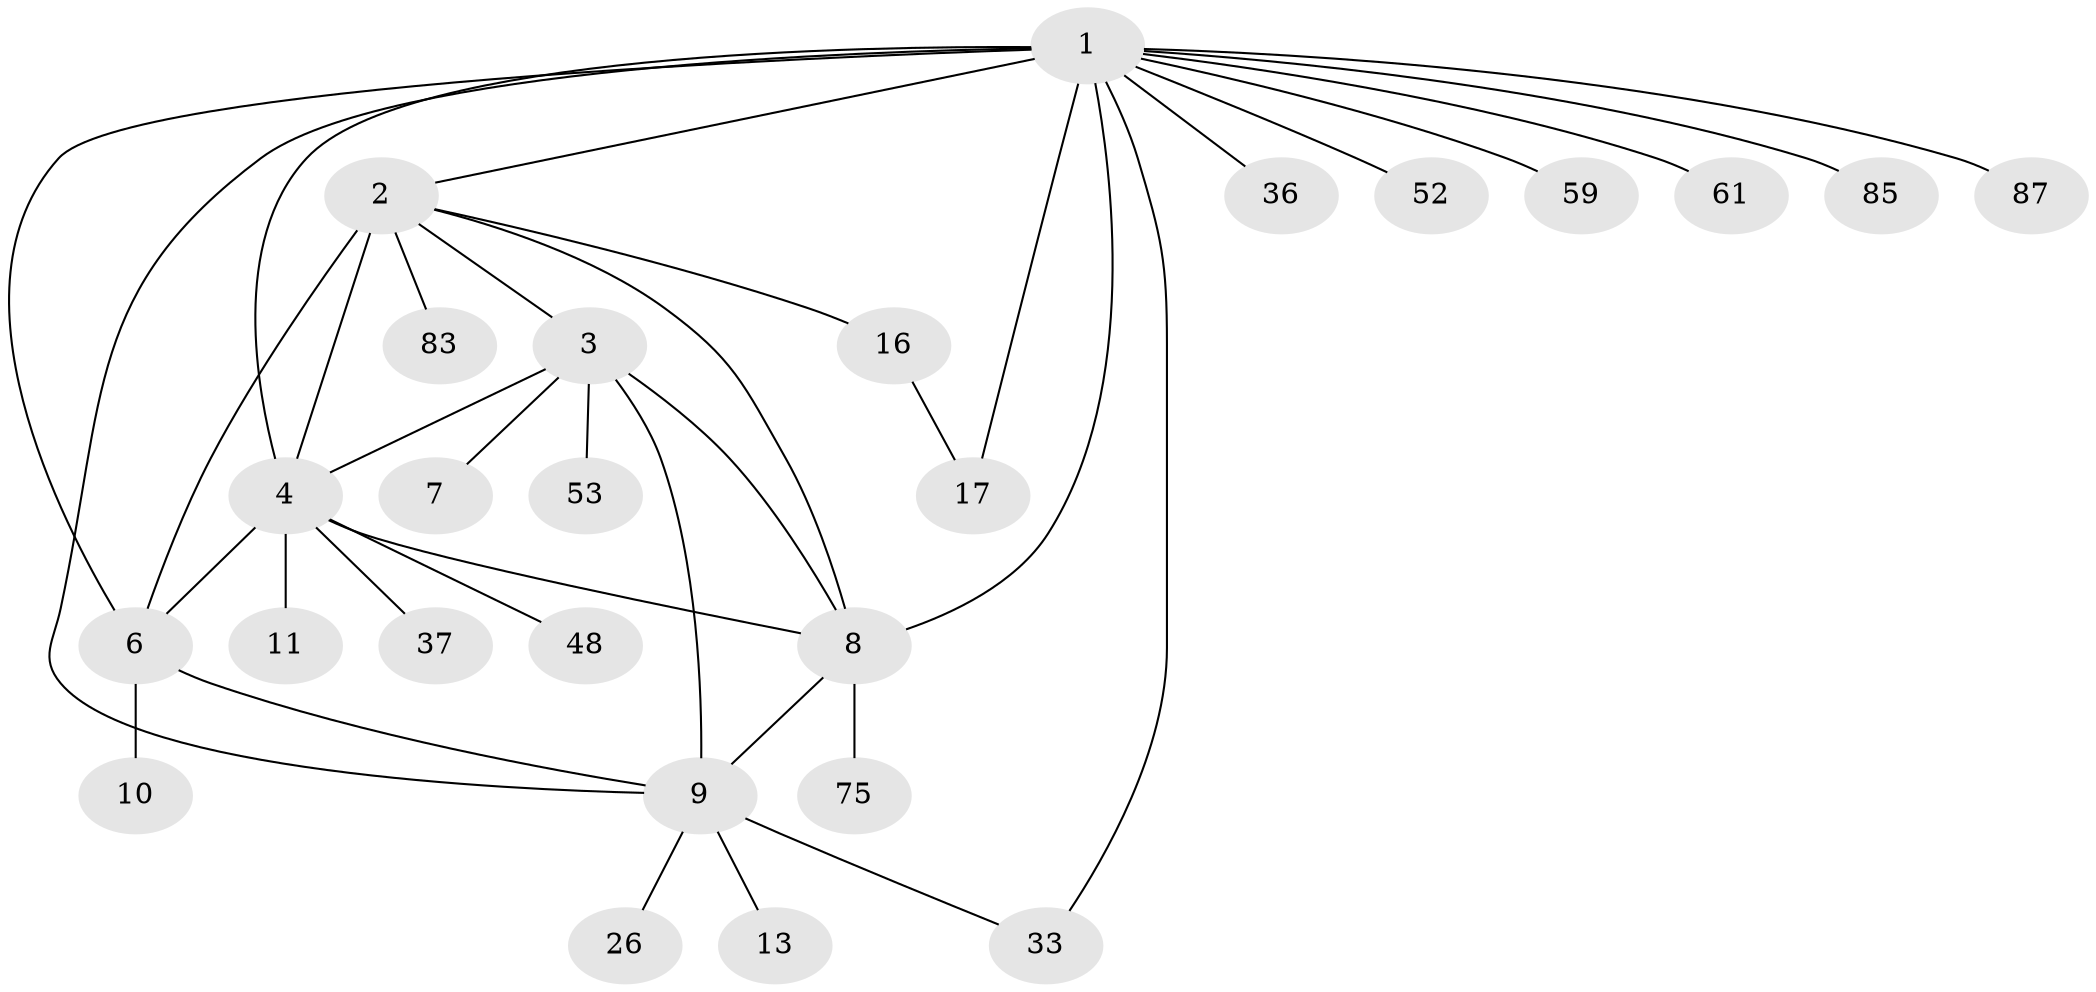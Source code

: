 // original degree distribution, {15: 0.011235955056179775, 16: 0.011235955056179775, 8: 0.033707865168539325, 5: 0.0449438202247191, 1: 0.5056179775280899, 11: 0.011235955056179775, 3: 0.0449438202247191, 4: 0.06741573033707865, 14: 0.011235955056179775, 2: 0.23595505617977527, 6: 0.011235955056179775, 7: 0.011235955056179775}
// Generated by graph-tools (version 1.1) at 2025/18/03/04/25 18:18:29]
// undirected, 26 vertices, 37 edges
graph export_dot {
graph [start="1"]
  node [color=gray90,style=filled];
  1 [super="+21+20"];
  2 [super="+18+38+82+60+35+5"];
  3 [super="+15"];
  4 [super="+41+14+51"];
  6 [super="+28+19"];
  7;
  8 [super="+23+42"];
  9 [super="+57+65"];
  10 [super="+58+39"];
  11 [super="+54+45+25"];
  13;
  16;
  17 [super="+47"];
  26 [super="+40+78+43"];
  33;
  36;
  37 [super="+63"];
  48;
  52;
  53;
  59;
  61;
  75;
  83;
  85;
  87;
  1 -- 2;
  1 -- 4 [weight=3];
  1 -- 8 [weight=3];
  1 -- 36;
  1 -- 52;
  1 -- 59;
  1 -- 61;
  1 -- 85;
  1 -- 87;
  1 -- 9;
  1 -- 17;
  1 -- 33;
  1 -- 6 [weight=2];
  2 -- 3 [weight=2];
  2 -- 6;
  2 -- 16;
  2 -- 8;
  2 -- 83;
  2 -- 4 [weight=5];
  3 -- 7;
  3 -- 9;
  3 -- 53;
  3 -- 4;
  3 -- 8;
  4 -- 11;
  4 -- 8 [weight=2];
  4 -- 48;
  4 -- 37;
  4 -- 6;
  6 -- 10;
  6 -- 9;
  8 -- 9;
  8 -- 75;
  9 -- 13;
  9 -- 26;
  9 -- 33;
  16 -- 17;
}
